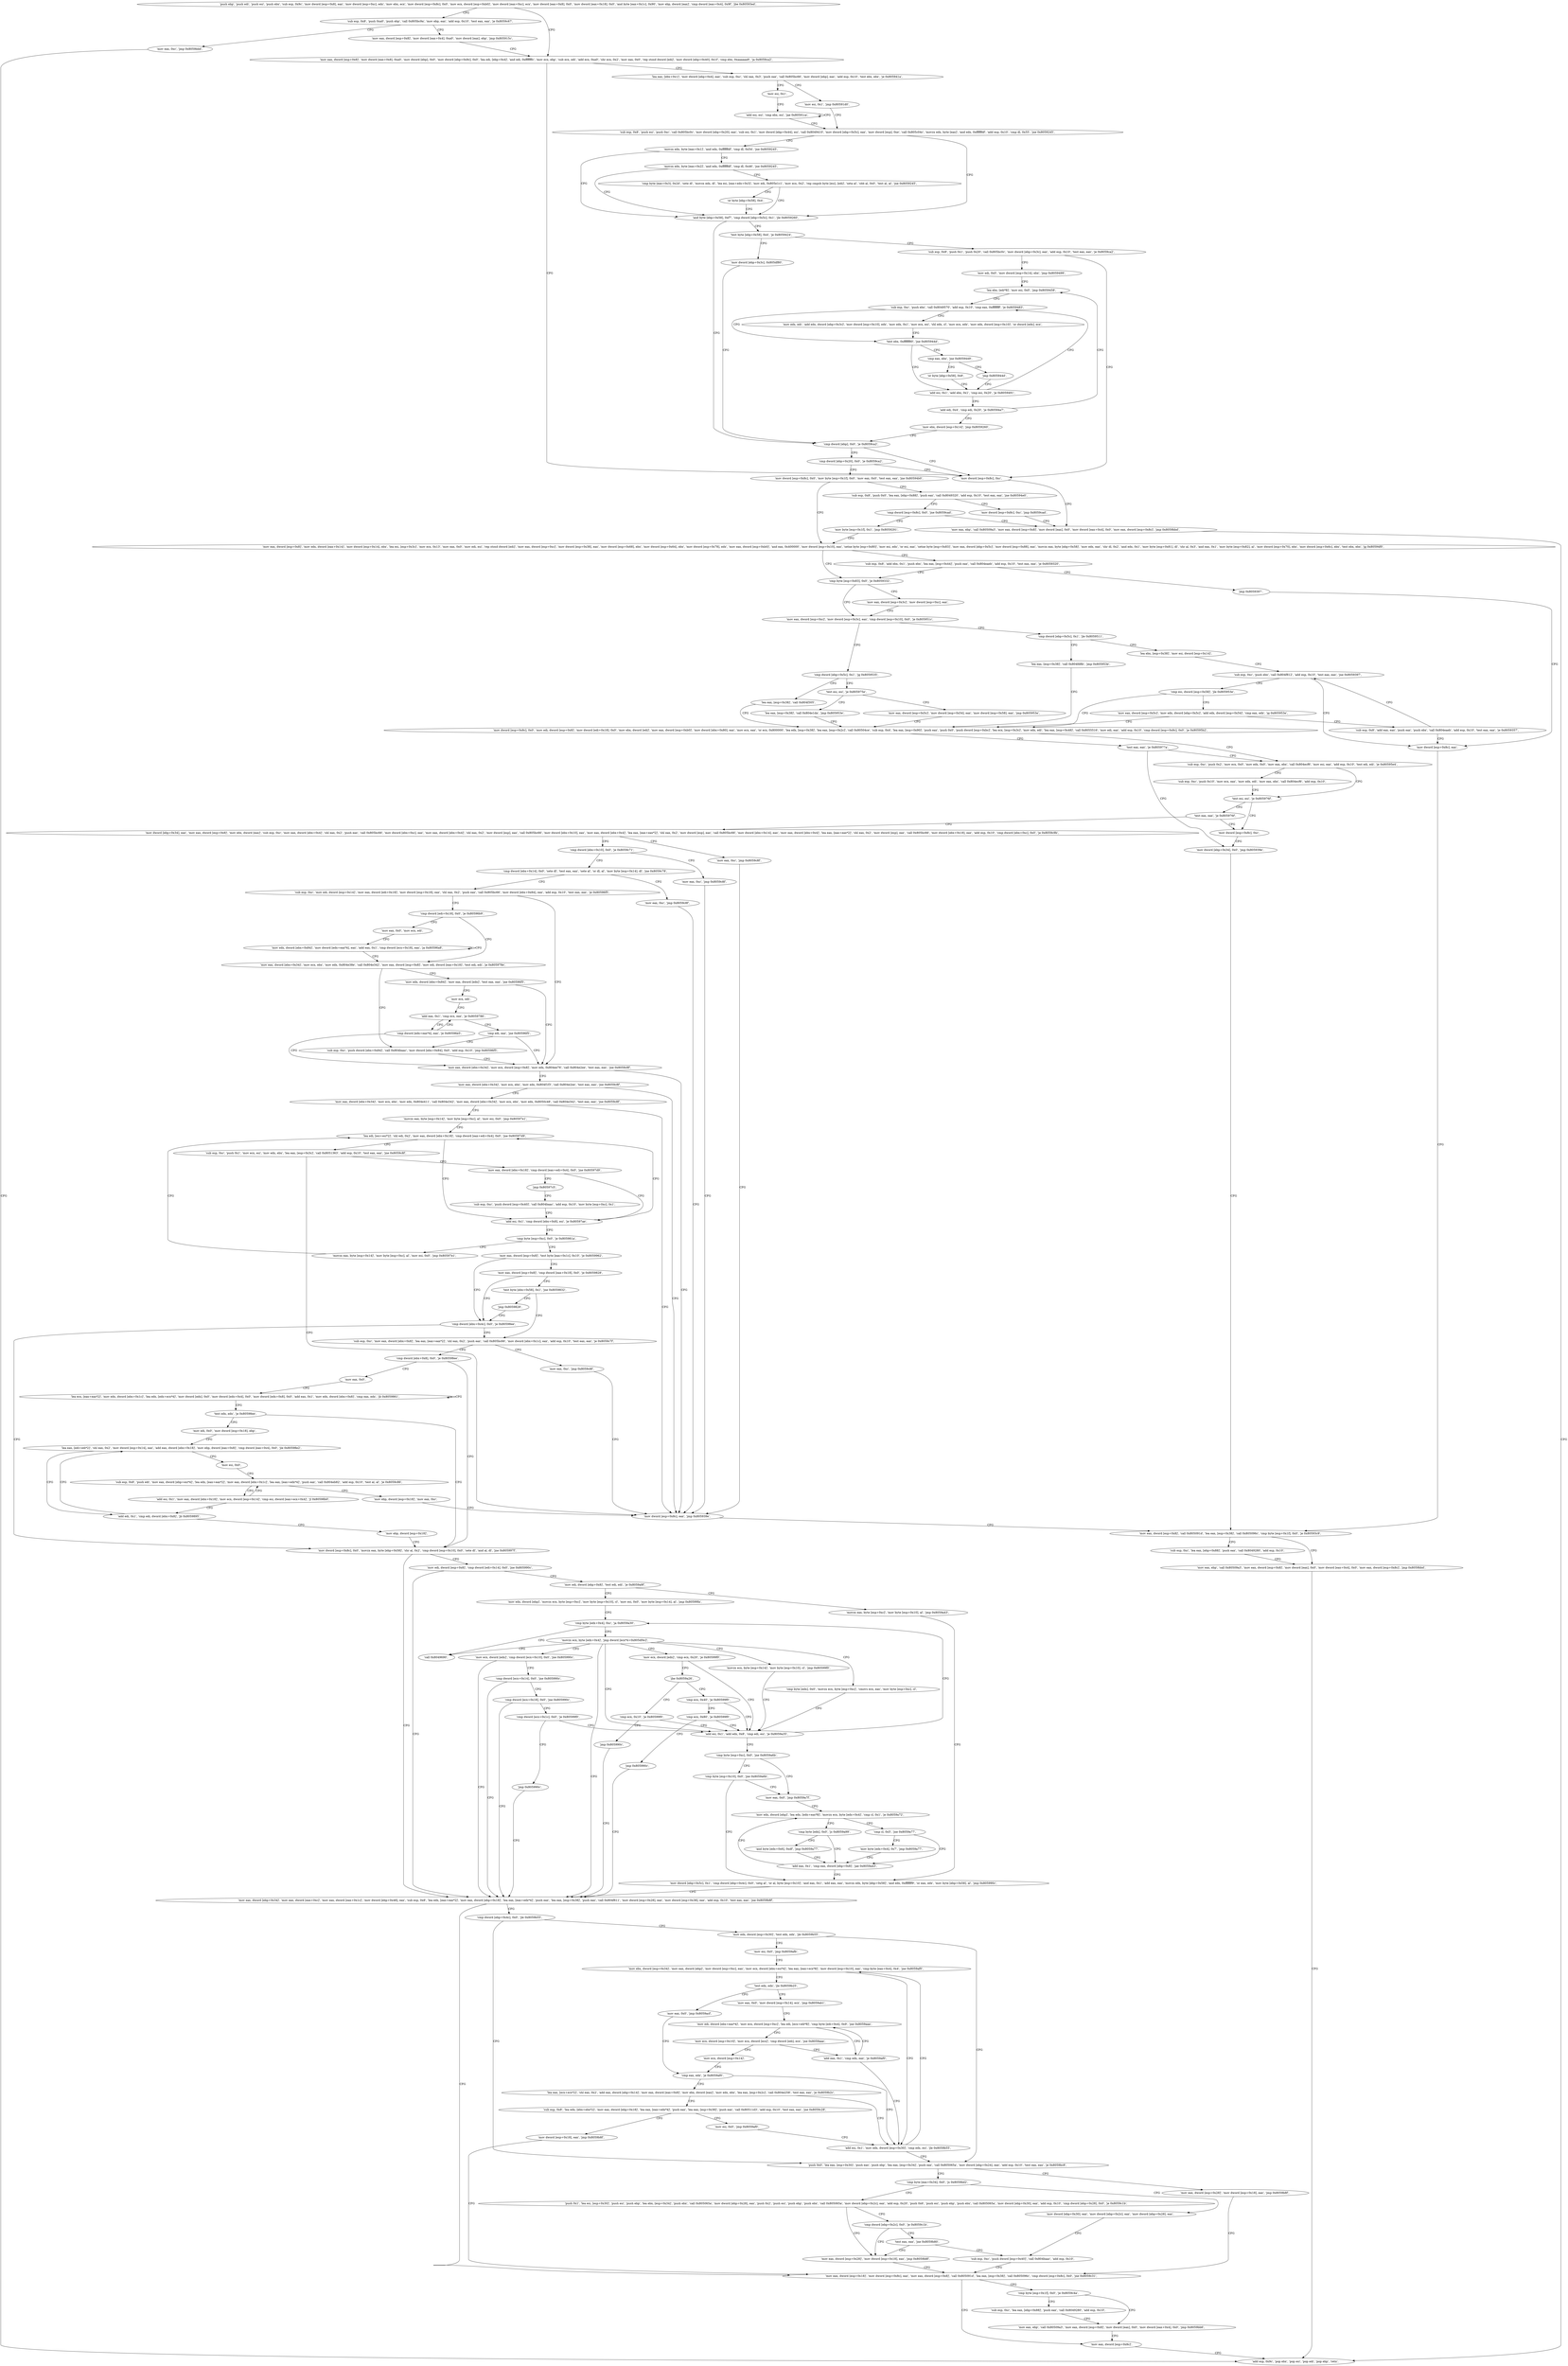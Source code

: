 digraph "func" {
"134582546" [label = "'push ebp', 'push edi', 'push esi', 'push ebx', 'sub esp, 0x9c', 'mov dword [esp+0x8], eax', 'mov dword [esp+0xc], edx', 'mov ebx, ecx', 'mov dword [esp+0x8c], 0x0', 'mov ecx, dword [esp+0xb0]', 'mov dword [eax+0xc], ecx', 'mov dword [eax+0x8], 0x0', 'mov dword [eax+0x18], 0x0', 'and byte [eax+0x1c], 0x90', 'mov ebp, dword [eax]', 'cmp dword [eax+0x4], 0x9f', 'jbe 0x80593ed', " ]
"134583277" [label = "'sub esp, 0x8', 'push 0xa0', 'push ebp', 'call 0x805bc9a', 'mov ebp, eax', 'add esp, 0x10', 'test eax, eax', 'je 0x8059c67', " ]
"134582620" [label = "'mov eax, dword [esp+0x8]', 'mov dword [eax+0x8], 0xa0', 'mov dword [ebp], 0x0', 'mov dword [ebp+0x9c], 0x0', 'lea edi, [ebp+0x4]', 'and edi, 0xfffffffc', 'mov ecx, ebp', 'sub ecx, edi', 'add ecx, 0xa0', 'shr ecx, 0x2', 'mov eax, 0x0', 'rep stosd dword [edi]', 'mov dword [ebp+0x40], 0x1f', 'cmp ebx, 0xaaaaaa9', 'ja 0x8059ca2', " ]
"134585447" [label = "'mov eax, 0xc', 'jmp 0x8059bbd', " ]
"134583304" [label = "'mov eax, dword [esp+0x8]', 'mov dword [eax+0x4], 0xa0', 'mov dword [eax], ebp', 'jmp 0x805915c', " ]
"134585506" [label = "'mov dword [esp+0x8c], 0xc', " ]
"134582693" [label = "'lea eax, [ebx+0x1]', 'mov dword [ebp+0x4], eax', 'sub esp, 0xc', 'shl eax, 0x3', 'push eax', 'call 0x805bc66', 'mov dword [ebp], eax', 'add esp, 0x10', 'test ebx, ebx', 'je 0x805941a', " ]
"134585277" [label = "'add esp, 0x9c', 'pop ebx', 'pop esi', 'pop edi', 'pop ebp', 'retn', " ]
"134585517" [label = "'mov eax, ebp', 'call 0x80509a3', 'mov eax, dword [esp+0x8]', 'mov dword [eax], 0x0', 'mov dword [eax+0x4], 0x0', 'mov eax, dword [esp+0x8c]', 'jmp 0x8059bbd', " ]
"134583322" [label = "'mov esi, 0x1', 'jmp 0x80591d0', " ]
"134582725" [label = "'mov esi, 0x1', " ]
"134582736" [label = "'sub esp, 0x8', 'push esi', 'push 0xc', 'call 0x805bc0c', 'mov dword [ebp+0x20], eax', 'sub esi, 0x1', 'mov dword [ebp+0x44], esi', 'call 0x8049410', 'mov dword [ebp+0x5c], eax', 'mov dword [esp], 0xe', 'call 0x805c04c', 'movzx edx, byte [eax]', 'and edx, 0xffffffdf', 'add esp, 0x10', 'cmp dl, 0x55', 'jne 0x8059245', " ]
"134582730" [label = "'add esi, esi', 'cmp ebx, esi', 'jae 0x80591ca', " ]
"134582853" [label = "'and byte [ebp+0x58], 0xf7', 'cmp dword [ebp+0x5c], 0x1', 'jle 0x8059260', " ]
"134582790" [label = "'movzx edx, byte [eax+0x1]', 'and edx, 0xffffffdf', 'cmp dl, 0x54', 'jne 0x8059245', " ]
"134582880" [label = "'cmp dword [ebp], 0x0', 'je 0x8059ca2', " ]
"134582863" [label = "'test byte [ebp+0x58], 0x4', 'je 0x8059424', " ]
"134582802" [label = "'movzx edx, byte [eax+0x2]', 'and edx, 0xffffffdf', 'cmp dl, 0x46', 'jne 0x8059245', " ]
"134582890" [label = "'cmp dword [ebp+0x20], 0x0', 'je 0x8059ca2', " ]
"134583332" [label = "'sub esp, 0x8', 'push 0x1', 'push 0x20', 'call 0x805bc0c', 'mov dword [ebp+0x3c], eax', 'add esp, 0x10', 'test eax, eax', 'je 0x8059ca2', " ]
"134582873" [label = "'mov dword [ebp+0x3c], 0x805df80', " ]
"134582814" [label = "'cmp byte [eax+0x3], 0x2d', 'sete dl', 'movzx edx, dl', 'lea esi, [eax+edx+0x3]', 'mov edi, 0x805e1c1', 'mov ecx, 0x2', 'rep cmpsb byte [esi], [edi]', 'seta al', 'sbb al, 0x0', 'test al, al', 'jne 0x8059245', " ]
"134582900" [label = "'mov dword [esp+0x8c], 0x0', 'mov byte [esp+0x1f], 0x0', 'mov eax, 0x0', 'test eax, eax', 'jne 0x80594b0', " ]
"134583358" [label = "'mov edi, 0x0', 'mov dword [esp+0x14], ebx', 'jmp 0x8059499', " ]
"134582849" [label = "'or byte [ebp+0x58], 0x4', " ]
"134583472" [label = "'sub esp, 0x8', 'push 0x0', 'lea eax, [ebp+0x88]', 'push eax', 'call 0x8049320', 'add esp, 0x10', 'test eax, eax', 'jne 0x80594e0', " ]
"134582929" [label = "'mov eax, dword [esp+0x8]', 'mov edx, dword [eax+0x14]', 'mov dword [esp+0x14], ebx', 'lea esi, [esp+0x3c]', 'mov ecx, 0x13', 'mov eax, 0x0', 'mov edi, esi', 'rep stosd dword [edi]', 'mov eax, dword [esp+0xc]', 'mov dword [esp+0x38], eax', 'mov dword [esp+0x68], ebx', 'mov dword [esp+0x64], ebx', 'mov dword [esp+0x78], edx', 'mov eax, dword [esp+0xb0]', 'and eax, 0x400000', 'mov dword [esp+0x10], eax', 'setne byte [esp+0x80]', 'mov esi, edx', 'or esi, eax', 'setne byte [esp+0x83]', 'mov eax, dword [ebp+0x5c]', 'mov dword [esp+0x88], eax', 'movzx eax, byte [ebp+0x58]', 'mov edx, eax', 'shr dl, 0x2', 'and edx, 0x1', 'mov byte [esp+0x81], dl', 'shr al, 0x3', 'and eax, 0x1', 'mov byte [esp+0x82], al', 'mov dword [esp+0x70], ebx', 'mov dword [esp+0x6c], ebx', 'test ebx, ebx', 'jg 0x80594f0', " ]
"134583449" [label = "'lea ebx, [edi*8]', 'mov esi, 0x0', 'jmp 0x8059458', " ]
"134583520" [label = "'mov dword [esp+0x8c], 0xc', 'jmp 0x8059cad', " ]
"134583496" [label = "'cmp dword [esp+0x8c], 0x0', 'jne 0x8059cad', " ]
"134583536" [label = "'sub esp, 0x8', 'add ebx, 0x1', 'push ebx', 'lea eax, [esp+0x44]', 'push eax', 'call 0x804eaeb', 'add esp, 0x10', 'test eax, eax', 'je 0x8059320', " ]
"134583072" [label = "'cmp byte [esp+0x83], 0x0', 'je 0x8059332', " ]
"134583384" [label = "'sub esp, 0xc', 'push ebx', 'call 0x8049570', 'add esp, 0x10', 'cmp eax, 0xffffffff', 'je 0x8059483', " ]
"134583510" [label = "'mov byte [esp+0x1f], 0x1', 'jmp 0x8059291', " ]
"134583564" [label = "'jmp 0x8059397', " ]
"134583090" [label = "'mov eax, dword [esp+0xc]', 'mov dword [esp+0x3c], eax', 'cmp dword [esp+0x10], 0x0', 'je 0x805951c', " ]
"134583082" [label = "'mov eax, dword [esp+0x3c]', 'mov dword [esp+0xc], eax', " ]
"134583427" [label = "'test ebx, 0xffffff80', 'jne 0x805944d', " ]
"134583401" [label = "'mov edx, edi', 'add edx, dword [ebp+0x3c]', 'mov dword [esp+0x10], edx', 'mov edx, 0x1', 'mov ecx, esi', 'shl edx, cl', 'mov ecx, edx', 'mov edx, dword [esp+0x10]', 'or dword [edx], ecx', " ]
"134583191" [label = "'mov dword [esp+0x8c], eax', " ]
"134583580" [label = "'cmp dword [ebp+0x5c], 0x1', 'jg 0x8059535', " ]
"134583109" [label = "'cmp dword [ebp+0x5c], 0x1', 'jle 0x8059511', " ]
"134583373" [label = "'add esi, 0x1', 'add ebx, 0x1', 'cmp esi, 0x20', 'je 0x8059491', " ]
"134583435" [label = "'cmp eax, ebx', 'jne 0x8059449', " ]
"134583198" [label = "'mov eax, dword [esp+0x8]', 'call 0x805091d', 'lea eax, [esp+0x38]', 'call 0x805096c', 'cmp byte [esp+0x1f], 0x0', 'je 0x80593c9', " ]
"134583605" [label = "'lea eax, [esp+0x38]', 'call 0x804f305', " ]
"134583586" [label = "'test esi, esi', 'je 0x805975e', " ]
"134583569" [label = "'lea eax, [esp+0x38]', 'call 0x804fd8b', 'jmp 0x805953e', " ]
"134583119" [label = "'lea ebx, [esp+0x38]', 'mov esi, dword [esp+0x14]', " ]
"134583441" [label = "'add edi, 0x4', 'cmp edi, 0x20', 'je 0x80594a7', " ]
"134583369" [label = "'or byte [ebp+0x58], 0x8', " ]
"134583439" [label = "'jmp 0x805944d', " ]
"134583241" [label = "'mov eax, ebp', 'call 0x80509a3', 'mov eax, dword [esp+0x8]', 'mov dword [eax], 0x0', 'mov dword [eax+0x4], 0x0', 'mov eax, dword [esp+0x8c]', 'jmp 0x8059bbd', " ]
"134583223" [label = "'sub esp, 0xc', 'lea eax, [ebp+0x88]', 'push eax', 'call 0x8049280', 'add esp, 0x10', " ]
"134583614" [label = "'mov dword [esp+0x8c], 0x0', 'mov edi, dword [esp+0x8]', 'mov dword [edi+0x18], 0x0', 'mov ebx, dword [edi]', 'mov eax, dword [esp+0xb0]', 'mov dword [ebx+0x80], eax', 'mov ecx, eax', 'or ecx, 0x800000', 'lea edx, [esp+0x38]', 'lea eax, [esp+0x2c]', 'call 0x80504ce', 'sub esp, 0x4', 'lea eax, [esp+0x90]', 'push eax', 'push 0x0', 'push dword [esp+0xbc]', 'lea ecx, [esp+0x3c]', 'mov edx, edi', 'lea eax, [esp+0x48]', 'call 0x8055516', 'mov edi, eax', 'add esp, 0x10', 'cmp dword [esp+0x8c], 0x0', 'je 0x80595b2', " ]
"134584158" [label = "'mov eax, dword [esp+0x5c]', 'mov dword [esp+0x54], eax', 'mov dword [esp+0x58], eax', 'jmp 0x805953e', " ]
"134583594" [label = "'lea eax, [esp+0x38]', 'call 0x804e1da', 'jmp 0x805953e', " ]
"134583127" [label = "'sub esp, 0xc', 'push ebx', 'call 0x804f812', 'add esp, 0x10', 'test eax, eax', 'jne 0x8059397', " ]
"134583463" [label = "'mov ebx, dword [esp+0x14]', 'jmp 0x8059260', " ]
"134583730" [label = "'sub esp, 0xc', 'push 0x2', 'mov ecx, 0x0', 'mov edx, 0x0', 'mov eax, ebx', 'call 0x804ecf6', 'mov esi, eax', 'add esp, 0x10', 'test edi, edi', 'je 0x80595e4', " ]
"134583780" [label = "'test esi, esi', 'je 0x805976f', " ]
"134583761" [label = "'sub esp, 0xc', 'push 0x10', 'mov ecx, eax', 'mov edx, edi', 'mov eax, ebx', 'call 0x804ecf6', 'add esp, 0x10', " ]
"134583722" [label = "'test eax, eax', 'je 0x805977a', " ]
"134584186" [label = "'mov dword [ebp+0x34], 0x0', 'jmp 0x805939e', " ]
"134583143" [label = "'cmp esi, dword [esp+0x58]', 'jle 0x805953e', " ]
"134583153" [label = "'mov eax, dword [esp+0x5c]', 'mov edx, dword [ebp+0x5c]', 'add edx, dword [esp+0x54]', 'cmp eax, edx', 'jg 0x805953e', " ]
"134584175" [label = "'mov dword [esp+0x8c], 0xc', " ]
"134583788" [label = "'test eax, eax', 'je 0x805976f', " ]
"134583172" [label = "'sub esp, 0x8', 'add eax, eax', 'push eax', 'push ebx', 'call 0x804eaeb', 'add esp, 0x10', 'test eax, eax', 'je 0x8059357', " ]
"134583796" [label = "'mov dword [ebp+0x34], eax', 'mov eax, dword [esp+0x8]', 'mov ebx, dword [eax]', 'sub esp, 0xc', 'mov eax, dword [ebx+0x4]', 'shl eax, 0x2', 'push eax', 'call 0x805bc66', 'mov dword [ebx+0xc], eax', 'mov eax, dword [ebx+0x4]', 'shl eax, 0x2', 'mov dword [esp], eax', 'call 0x805bc66', 'mov dword [ebx+0x10], eax', 'mov eax, dword [ebx+0x4]', 'lea eax, [eax+eax*2]', 'shl eax, 0x2', 'mov dword [esp], eax', 'call 0x805bc66', 'mov dword [ebx+0x14], eax', 'mov eax, dword [ebx+0x4]', 'lea eax, [eax+eax*2]', 'shl eax, 0x2', 'mov dword [esp], eax', 'call 0x805bc66', 'mov dword [ebx+0x18], eax', 'add esp, 0x10', 'cmp dword [ebx+0xc], 0x0', 'je 0x8059c9b', " ]
"134585499" [label = "'mov eax, 0xc', 'jmp 0x8059c8f', " ]
"134583893" [label = "'cmp dword [ebx+0x10], 0x0', 'je 0x8059c71', " ]
"134585487" [label = "'mov dword [esp+0x8c], eax', 'jmp 0x805939e', " ]
"134585457" [label = "'mov eax, 0xc', 'jmp 0x8059c8f', " ]
"134583903" [label = "'cmp dword [ebx+0x14], 0x0', 'sete dl', 'test eax, eax', 'sete al', 'or dl, al', 'mov byte [esp+0x14], dl', 'jne 0x8059c78', " ]
"134585464" [label = "'mov eax, 0xc', 'jmp 0x8059c8f', " ]
"134583927" [label = "'sub esp, 0xc', 'mov edi, dword [esp+0x14]', 'mov eax, dword [edi+0x18]', 'mov dword [esp+0x18], eax', 'shl eax, 0x2', 'push eax', 'call 0x805bc66', 'mov dword [ebx+0x84], eax', 'add esp, 0x10', 'test eax, eax', 'je 0x80596f5', " ]
"134584053" [label = "'mov eax, dword [ebx+0x34]', 'mov ecx, dword [esp+0x8]', 'mov edx, 0x804ee76', 'call 0x804e2ee', 'test eax, eax', 'jne 0x8059c8f', " ]
"134583963" [label = "'cmp dword [edi+0x18], 0x0', 'je 0x80596b9', " ]
"134584078" [label = "'mov eax, dword [ebx+0x34]', 'mov ecx, ebx', 'mov edx, 0x804f1f3', 'call 0x804e2ee', 'test eax, eax', 'jne 0x8059c8f', " ]
"134583993" [label = "'mov eax, dword [ebx+0x34]', 'mov ecx, ebx', 'mov edx, 0x804e38e', 'call 0x804e342', 'mov eax, dword [esp+0x8]', 'mov edi, dword [eax+0x18]', 'test edi, edi', 'je 0x805978e', " ]
"134583969" [label = "'mov eax, 0x0', 'mov ecx, edi', " ]
"134584101" [label = "'mov eax, dword [ebx+0x34]', 'mov ecx, ebx', 'mov edx, 0x804e411', 'call 0x804e342', 'mov eax, dword [ebx+0x34]', 'mov ecx, ebx', 'mov edx, 0x8050c48', 'call 0x804e342', 'test eax, eax', 'jne 0x8059c8f', " ]
"134584206" [label = "'sub esp, 0xc', 'push dword [ebx+0x84]', 'call 0x804baac', 'mov dword [ebx+0x84], 0x0', 'add esp, 0x10', 'jmp 0x80596f5', " ]
"134584023" [label = "'mov edx, dword [ebx+0x84]', 'mov eax, dword [edx]', 'test eax, eax', 'jne 0x80596f5', " ]
"134583976" [label = "'mov edx, dword [ebx+0x84]', 'mov dword [edx+eax*4], eax', 'add eax, 0x1', 'cmp dword [ecx+0x18], eax', 'ja 0x80596a8', " ]
"134584139" [label = "'movzx eax, byte [esp+0x14]', 'mov byte [esp+0xc], al', 'mov esi, 0x0', 'jmp 0x80597e1', " ]
"134584035" [label = "'mov ecx, edi', " ]
"134584289" [label = "'lea edi, [esi+esi*2]', 'shl edi, 0x2', 'mov eax, dword [ebx+0x18]', 'cmp dword [eax+edi+0x4], 0x0', 'jne 0x80597d9', " ]
"134584037" [label = "'add eax, 0x1', 'cmp ecx, eax', 'je 0x8059786', " ]
"134584281" [label = "'add esi, 0x1', 'cmp dword [ebx+0x8], esi', 'je 0x80597ae', " ]
"134584305" [label = "'sub esp, 0xc', 'push 0x1', 'mov ecx, esi', 'mov edx, ebx', 'lea eax, [esp+0x3c]', 'call 0x8051363', 'add esp, 0x10', 'test eax, eax', 'jne 0x8059c8f', " ]
"134584198" [label = "'cmp edi, eax', 'jne 0x80596f5', " ]
"134584048" [label = "'cmp dword [edx+eax*4], eax', 'je 0x80596e5', " ]
"134584238" [label = "'cmp byte [esp+0xc], 0x0', 'je 0x805981a', " ]
"134584334" [label = "'mov eax, dword [ebx+0x18]', 'cmp dword [eax+edi+0x4], 0x0', 'jne 0x80597d9', " ]
"134584346" [label = "'mov eax, dword [esp+0x8]', 'test byte [eax+0x1c], 0x10', 'je 0x8059962', " ]
"134584245" [label = "'movzx eax, byte [esp+0x14]', 'mov byte [esp+0xc], al', 'mov esi, 0x0', 'jmp 0x80597e1', " ]
"134584344" [label = "'jmp 0x80597c5', " ]
"134584674" [label = "'mov eax, dword [esp+0x8]', 'cmp dword [eax+0x18], 0x0', 'je 0x8059828', " ]
"134584360" [label = "'cmp dword [ebx+0x4c], 0x0', 'je 0x80598ee', " ]
"134584261" [label = "'sub esp, 0xc', 'push dword [esp+0x40]', 'call 0x804baac', 'add esp, 0x10', 'mov byte [esp+0xc], 0x1', " ]
"134584688" [label = "'test byte [ebx+0x58], 0x1', 'jne 0x8059832', " ]
"134584558" [label = "'mov dword [esp+0x8c], 0x0', 'movzx eax, byte [ebp+0x58]', 'shr al, 0x2', 'cmp dword [esp+0x10], 0x0', 'sete dl', 'and al, dl', 'jne 0x805997f', " ]
"134584370" [label = "'sub esp, 0xc', 'mov eax, dword [ebx+0x8]', 'lea eax, [eax+eax*2]', 'shl eax, 0x2', 'push eax', 'call 0x805bc66', 'mov dword [ebx+0x1c], eax', 'add esp, 0x10', 'test eax, eax', 'je 0x8059c7f', " ]
"134584698" [label = "'jmp 0x8059828', " ]
"134584703" [label = "'mov edi, dword [esp+0x8]', 'cmp dword [edi+0x14], 0x0', 'jne 0x805990c', " ]
"134584588" [label = "'mov eax, dword [ebp+0x34]', 'mov eax, dword [eax+0xc]', 'mov eax, dword [eax+0x1c]', 'mov dword [ebp+0x48], eax', 'sub esp, 0x8', 'lea edx, [eax+eax*2]', 'mov eax, dword [ebp+0x18]', 'lea eax, [eax+edx*4]', 'push eax', 'lea eax, [esp+0x38]', 'push eax', 'call 0x804f611', 'mov dword [esp+0x28], eax', 'mov dword [esp+0x38], eax', 'add esp, 0x10', 'test eax, eax', 'jne 0x8059b8f', " ]
"134585471" [label = "'mov eax, 0xc', 'jmp 0x8059c8f', " ]
"134584402" [label = "'cmp dword [ebx+0x8], 0x0', 'je 0x80598ee', " ]
"134584713" [label = "'mov edi, dword [ebp+0x8]', 'test edi, edi', 'je 0x8059a9f', " ]
"134585231" [label = "'mov eax, dword [esp+0x18]', 'mov dword [esp+0x8c], eax', 'mov eax, dword [esp+0x8]', 'call 0x805091d', 'lea eax, [esp+0x38]', 'call 0x805096c', 'cmp dword [esp+0x8c], 0x0', 'jne 0x8059c31', " ]
"134584642" [label = "'cmp dword [ebp+0x4c], 0x0', 'jle 0x8059b55', " ]
"134584412" [label = "'mov eax, 0x0', " ]
"134584991" [label = "'movzx eax, byte [esp+0xc]', 'mov byte [esp+0x10], al', 'jmp 0x8059a43', " ]
"134584724" [label = "'mov edx, dword [ebp]', 'movzx ecx, byte [esp+0xc]', 'mov byte [esp+0x10], cl', 'mov esi, 0x0', 'mov byte [esp+0x14], al', 'jmp 0x80599fa', " ]
"134585393" [label = "'cmp byte [esp+0x1f], 0x0', 'je 0x8059c4a', " ]
"134585270" [label = "'mov eax, dword [esp+0x8c]', " ]
"134585173" [label = "'push 0x0', 'lea eax, [esp+0x30]', 'push eax', 'push ebp', 'lea eax, [esp+0x34]', 'push eax', 'call 0x805065a', 'mov dword [ebp+0x24], eax', 'add esp, 0x10', 'test eax, eax', 'je 0x8059bc8', " ]
"134584652" [label = "'mov edx, dword [esp+0x30]', 'test edx, edx', 'jle 0x8059b55', " ]
"134584417" [label = "'lea ecx, [eax+eax*2]', 'mov edx, dword [ebx+0x1c]', 'lea edx, [edx+ecx*4]', 'mov dword [edx], 0x0', 'mov dword [edx+0x4], 0x0', 'mov dword [edx+0x8], 0x0', 'add eax, 0x1', 'mov edx, dword [ebx+0x8]', 'cmp eax, edx', 'jb 0x8059861', " ]
"134584899" [label = "'mov dword [ebp+0x5c], 0x1', 'cmp dword [ebp+0x4c], 0x0', 'setg al', 'or al, byte [esp+0x10]', 'and eax, 0x1', 'add eax, eax', 'movzx edx, byte [ebp+0x58]', 'and edx, 0xfffffff9', 'or eax, edx', 'mov byte [ebp+0x58], al', 'jmp 0x805990c', " ]
"134584826" [label = "'cmp byte [edx+0x4], 0xc', 'ja 0x8059a30', " ]
"134585418" [label = "'mov eax, ebp', 'call 0x80509a3', 'mov eax, dword [esp+0x8]', 'mov dword [eax], 0x0', 'mov dword [eax+0x4], 0x0', 'jmp 0x8059bb6', " ]
"134585400" [label = "'sub esp, 0xc', 'lea eax, [ebp+0x88]', 'push eax', 'call 0x8049280', 'add esp, 0x10', " ]
"134585288" [label = "'mov eax, dword [esp+0x28]', 'mov dword [esp+0x18], eax', 'jmp 0x8059b8f', " ]
"134585201" [label = "'cmp byte [eax+0x34], 0x0', 'js 0x8059bd2', " ]
"134584664" [label = "'mov esi, 0x0', 'jmp 0x8059afb', " ]
"134584456" [label = "'test edx, edx', 'je 0x80598ee', " ]
"134584460" [label = "'mov edi, 0x0', 'mov dword [esp+0x18], ebp', " ]
"134584880" [label = "'call 0x8049690', " ]
"134584832" [label = "'movzx ecx, byte [edx+0x4]', 'jmp dword [ecx*4+0x805df4c]', " ]
"134585298" [label = "'push 0x1', 'lea esi, [esp+0x30]', 'push esi', 'push ebp', 'lea ebx, [esp+0x34]', 'push ebx', 'call 0x805065a', 'mov dword [ebp+0x28], eax', 'push 0x2', 'push esi', 'push ebp', 'push ebx', 'call 0x805065a', 'mov dword [ebp+0x2c], eax', 'add esp, 0x20', 'push 0x6', 'push esi', 'push ebp', 'push ebx', 'call 0x805065a', 'mov dword [ebp+0x30], eax', 'add esp, 0x10', 'cmp dword [ebp+0x28], 0x0', 'je 0x8059c1b', " ]
"134585207" [label = "'mov dword [ebp+0x30], eax', 'mov dword [ebp+0x2c], eax', 'mov dword [ebp+0x28], eax', " ]
"134585083" [label = "'mov ebx, dword [esp+0x34]', 'mov eax, dword [ebp]', 'mov dword [esp+0xc], eax', 'mov ecx, dword [ebx+esi*4]', 'lea eax, [eax+ecx*8]', 'mov dword [esp+0x10], eax', 'cmp byte [eax+0x4], 0x4', 'jne 0x8059af0', " ]
"134584469" [label = "'lea eax, [edi+edi*2]', 'shl eax, 0x2', 'mov dword [esp+0x14], eax', 'add eax, dword [ebx+0x18]', 'mov ebp, dword [eax+0x8]', 'cmp dword [eax+0x4], 0x0', 'jle 0x80598e2', " ]
"134584747" [label = "'movzx ecx, byte [esp+0x14]', 'mov byte [esp+0x10], cl', 'jmp 0x80599f0', " ]
"134584758" [label = "'mov ecx, dword [edx]', 'cmp dword [ecx+0x10], 0x0', 'jne 0x805990c', " ]
"134584801" [label = "'cmp byte [edx], 0x0', 'movzx ecx, byte [esp+0xc]', 'cmovs ecx, eax', 'mov byte [esp+0xc], cl', " ]
"134584816" [label = "'add esi, 0x1', 'add edx, 0x8', 'cmp edi, esi', 'je 0x8059a35', " ]
"134584843" [label = "'mov ecx, dword [edx]', 'cmp ecx, 0x20', 'je 0x80599f0', " ]
"134585371" [label = "'mov eax, dword [esp+0x28]', 'mov dword [esp+0x18], eax', 'jmp 0x8059b8f', " ]
"134585357" [label = "'cmp dword [ebp+0x2c], 0x0', 'je 0x8059c1b', " ]
"134585216" [label = "'sub esp, 0xc', 'push dword [esp+0x40]', 'call 0x804baac', 'add esp, 0x10', " ]
"134585072" [label = "'add esi, 0x1', 'mov edx, dword [esp+0x30]', 'cmp edx, esi', 'jle 0x8059b55', " ]
"134585110" [label = "'test edx, edx', 'jle 0x8059b25', " ]
"134584546" [label = "'add edi, 0x1', 'cmp edi, dword [ebx+0x8]', 'jb 0x8059895', " ]
"134584554" [label = "'mov ebp, dword [esp+0x18]', " ]
"134584491" [label = "'mov esi, 0x0', " ]
"134584496" [label = "'sub esp, 0x8', 'push edi', 'mov eax, dword [ebp+esi*4]', 'lea edx, [eax+eax*2]', 'mov eax, dword [ebx+0x1c]', 'lea eax, [eax+edx*4]', 'push eax', 'call 0x804eb82', 'add esp, 0x10', 'test al, al', 'je 0x8059c86', " ]
"134584770" [label = "'cmp dword [ecx+0x14], 0x0', 'jne 0x805990c', " ]
"134584885" [label = "'cmp byte [esp+0xc], 0x0', 'jne 0x8059a6b', " ]
"134584850" [label = "'jbe 0x8059a26', " ]
"134585363" [label = "'test eax, eax', 'jne 0x8059b80', " ]
"134585125" [label = "'mov eax, 0x0', 'jmp 0x8059acf', " ]
"134585114" [label = "'mov eax, 0x0', 'mov dword [esp+0x14], ecx', 'jmp 0x8059ab1', " ]
"134585478" [label = "'mov ebp, dword [esp+0x18]', 'mov eax, 0xc', " ]
"134584530" [label = "'add esi, 0x1', 'mov eax, dword [ebx+0x18]', 'mov ecx, dword [esp+0x14]', 'cmp esi, dword [eax+ecx+0x4]', 'jl 0x80598b0', " ]
"134584780" [label = "'cmp dword [ecx+0x18], 0x0', 'jne 0x805990c', " ]
"134584939" [label = "'mov eax, 0x0', 'jmp 0x8059a7f', " ]
"134584892" [label = "'cmp byte [esp+0x10], 0x0', 'jne 0x8059a6b', " ]
"134584870" [label = "'cmp ecx, 0x10', 'je 0x80599f0', " ]
"134584852" [label = "'cmp ecx, 0x40', 'je 0x80599f0', " ]
"134585039" [label = "'cmp eax, edx', 'je 0x8059af0', " ]
"134585009" [label = "'mov edi, dword [ebx+eax*4]', 'mov ecx, dword [esp+0xc]', 'lea edi, [ecx+edi*8]', 'cmp byte [edi+0x4], 0x9', 'jne 0x8059aaa', " ]
"134584790" [label = "'cmp dword [ecx+0x1c], 0x0', 'je 0x80599f0', " ]
"134584959" [label = "'mov edx, dword [ebp]', 'lea edx, [edx+eax*8]', 'movzx ecx, byte [edx+0x4]', 'cmp cl, 0x1', 'je 0x8059a72', " ]
"134584875" [label = "'jmp 0x805990c', " ]
"134584857" [label = "'cmp ecx, 0x80', 'je 0x80599f0', " ]
"134585043" [label = "'lea eax, [ecx+ecx*2]', 'shl eax, 0x2', 'add eax, dword [ebp+0x14]', 'mov eax, dword [eax+0x8]', 'mov ebx, dword [eax]', 'mov edx, ebx', 'lea eax, [esp+0x2c]', 'call 0x804e258', 'test eax, eax', 'je 0x8059b2c', " ]
"134585002" [label = "'add eax, 0x1', 'cmp edx, eax', 'je 0x8059af0', " ]
"134585025" [label = "'mov ecx, dword [esp+0x10]', 'mov ecx, dword [ecx]', 'cmp dword [edi], ecx', 'jne 0x8059aaa', " ]
"134584796" [label = "'jmp 0x805990c', " ]
"134584946" [label = "'cmp byte [edx], 0x0', 'js 0x8059a99', " ]
"134584974" [label = "'cmp cl, 0x5', 'jne 0x8059a77', " ]
"134584865" [label = "'jmp 0x805990c', " ]
"134585132" [label = "'sub esp, 0x8', 'lea edx, [ebx+ebx*2]', 'mov eax, dword [ebp+0x18]', 'lea eax, [eax+edx*4]', 'push eax', 'lea eax, [esp+0x38]', 'push eax', 'call 0x80511d3', 'add esp, 0x10', 'test eax, eax', 'jne 0x8059c28', " ]
"134585035" [label = "'mov ecx, dword [esp+0x14]', " ]
"134584985" [label = "'and byte [edx+0x6], 0xdf', 'jmp 0x8059a77', " ]
"134584951" [label = "'add eax, 0x1', 'cmp eax, dword [ebp+0x8]', 'jae 0x8059a43', " ]
"134584979" [label = "'mov byte [edx+0x4], 0x7', 'jmp 0x8059a77', " ]
"134585384" [label = "'mov dword [esp+0x18], eax', 'jmp 0x8059b8f', " ]
"134585166" [label = "'mov esi, 0x0', 'jmp 0x8059af0', " ]
"134582546" -> "134583277" [ label = "CFG" ]
"134582546" -> "134582620" [ label = "CFG" ]
"134583277" -> "134585447" [ label = "CFG" ]
"134583277" -> "134583304" [ label = "CFG" ]
"134582620" -> "134585506" [ label = "CFG" ]
"134582620" -> "134582693" [ label = "CFG" ]
"134585447" -> "134585277" [ label = "CFG" ]
"134583304" -> "134582620" [ label = "CFG" ]
"134585506" -> "134585517" [ label = "CFG" ]
"134582693" -> "134583322" [ label = "CFG" ]
"134582693" -> "134582725" [ label = "CFG" ]
"134585517" -> "134585277" [ label = "CFG" ]
"134583322" -> "134582736" [ label = "CFG" ]
"134582725" -> "134582730" [ label = "CFG" ]
"134582736" -> "134582853" [ label = "CFG" ]
"134582736" -> "134582790" [ label = "CFG" ]
"134582730" -> "134582730" [ label = "CFG" ]
"134582730" -> "134582736" [ label = "CFG" ]
"134582853" -> "134582880" [ label = "CFG" ]
"134582853" -> "134582863" [ label = "CFG" ]
"134582790" -> "134582853" [ label = "CFG" ]
"134582790" -> "134582802" [ label = "CFG" ]
"134582880" -> "134585506" [ label = "CFG" ]
"134582880" -> "134582890" [ label = "CFG" ]
"134582863" -> "134583332" [ label = "CFG" ]
"134582863" -> "134582873" [ label = "CFG" ]
"134582802" -> "134582853" [ label = "CFG" ]
"134582802" -> "134582814" [ label = "CFG" ]
"134582890" -> "134585506" [ label = "CFG" ]
"134582890" -> "134582900" [ label = "CFG" ]
"134583332" -> "134585506" [ label = "CFG" ]
"134583332" -> "134583358" [ label = "CFG" ]
"134582873" -> "134582880" [ label = "CFG" ]
"134582814" -> "134582853" [ label = "CFG" ]
"134582814" -> "134582849" [ label = "CFG" ]
"134582900" -> "134583472" [ label = "CFG" ]
"134582900" -> "134582929" [ label = "CFG" ]
"134583358" -> "134583449" [ label = "CFG" ]
"134582849" -> "134582853" [ label = "CFG" ]
"134583472" -> "134583520" [ label = "CFG" ]
"134583472" -> "134583496" [ label = "CFG" ]
"134582929" -> "134583536" [ label = "CFG" ]
"134582929" -> "134583072" [ label = "CFG" ]
"134583449" -> "134583384" [ label = "CFG" ]
"134583520" -> "134585517" [ label = "CFG" ]
"134583496" -> "134585517" [ label = "CFG" ]
"134583496" -> "134583510" [ label = "CFG" ]
"134583536" -> "134583072" [ label = "CFG" ]
"134583536" -> "134583564" [ label = "CFG" ]
"134583072" -> "134583090" [ label = "CFG" ]
"134583072" -> "134583082" [ label = "CFG" ]
"134583384" -> "134583427" [ label = "CFG" ]
"134583384" -> "134583401" [ label = "CFG" ]
"134583510" -> "134582929" [ label = "CFG" ]
"134583564" -> "134583191" [ label = "CFG" ]
"134583090" -> "134583580" [ label = "CFG" ]
"134583090" -> "134583109" [ label = "CFG" ]
"134583082" -> "134583090" [ label = "CFG" ]
"134583427" -> "134583373" [ label = "CFG" ]
"134583427" -> "134583435" [ label = "CFG" ]
"134583401" -> "134583427" [ label = "CFG" ]
"134583191" -> "134583198" [ label = "CFG" ]
"134583580" -> "134583605" [ label = "CFG" ]
"134583580" -> "134583586" [ label = "CFG" ]
"134583109" -> "134583569" [ label = "CFG" ]
"134583109" -> "134583119" [ label = "CFG" ]
"134583373" -> "134583441" [ label = "CFG" ]
"134583373" -> "134583384" [ label = "CFG" ]
"134583435" -> "134583369" [ label = "CFG" ]
"134583435" -> "134583439" [ label = "CFG" ]
"134583198" -> "134583241" [ label = "CFG" ]
"134583198" -> "134583223" [ label = "CFG" ]
"134583605" -> "134583614" [ label = "CFG" ]
"134583586" -> "134584158" [ label = "CFG" ]
"134583586" -> "134583594" [ label = "CFG" ]
"134583569" -> "134583614" [ label = "CFG" ]
"134583119" -> "134583127" [ label = "CFG" ]
"134583441" -> "134583463" [ label = "CFG" ]
"134583441" -> "134583449" [ label = "CFG" ]
"134583369" -> "134583373" [ label = "CFG" ]
"134583439" -> "134583373" [ label = "CFG" ]
"134583241" -> "134585277" [ label = "CFG" ]
"134583223" -> "134583241" [ label = "CFG" ]
"134583614" -> "134583730" [ label = "CFG" ]
"134583614" -> "134583722" [ label = "CFG" ]
"134584158" -> "134583614" [ label = "CFG" ]
"134583594" -> "134583614" [ label = "CFG" ]
"134583127" -> "134583191" [ label = "CFG" ]
"134583127" -> "134583143" [ label = "CFG" ]
"134583463" -> "134582880" [ label = "CFG" ]
"134583730" -> "134583780" [ label = "CFG" ]
"134583730" -> "134583761" [ label = "CFG" ]
"134583780" -> "134584175" [ label = "CFG" ]
"134583780" -> "134583788" [ label = "CFG" ]
"134583761" -> "134583780" [ label = "CFG" ]
"134583722" -> "134584186" [ label = "CFG" ]
"134583722" -> "134583730" [ label = "CFG" ]
"134584186" -> "134583198" [ label = "CFG" ]
"134583143" -> "134583614" [ label = "CFG" ]
"134583143" -> "134583153" [ label = "CFG" ]
"134583153" -> "134583614" [ label = "CFG" ]
"134583153" -> "134583172" [ label = "CFG" ]
"134584175" -> "134584186" [ label = "CFG" ]
"134583788" -> "134584175" [ label = "CFG" ]
"134583788" -> "134583796" [ label = "CFG" ]
"134583172" -> "134583127" [ label = "CFG" ]
"134583172" -> "134583191" [ label = "CFG" ]
"134583796" -> "134585499" [ label = "CFG" ]
"134583796" -> "134583893" [ label = "CFG" ]
"134585499" -> "134585487" [ label = "CFG" ]
"134583893" -> "134585457" [ label = "CFG" ]
"134583893" -> "134583903" [ label = "CFG" ]
"134585487" -> "134583198" [ label = "CFG" ]
"134585457" -> "134585487" [ label = "CFG" ]
"134583903" -> "134585464" [ label = "CFG" ]
"134583903" -> "134583927" [ label = "CFG" ]
"134585464" -> "134585487" [ label = "CFG" ]
"134583927" -> "134584053" [ label = "CFG" ]
"134583927" -> "134583963" [ label = "CFG" ]
"134584053" -> "134585487" [ label = "CFG" ]
"134584053" -> "134584078" [ label = "CFG" ]
"134583963" -> "134583993" [ label = "CFG" ]
"134583963" -> "134583969" [ label = "CFG" ]
"134584078" -> "134585487" [ label = "CFG" ]
"134584078" -> "134584101" [ label = "CFG" ]
"134583993" -> "134584206" [ label = "CFG" ]
"134583993" -> "134584023" [ label = "CFG" ]
"134583969" -> "134583976" [ label = "CFG" ]
"134584101" -> "134585487" [ label = "CFG" ]
"134584101" -> "134584139" [ label = "CFG" ]
"134584206" -> "134584053" [ label = "CFG" ]
"134584023" -> "134584053" [ label = "CFG" ]
"134584023" -> "134584035" [ label = "CFG" ]
"134583976" -> "134583976" [ label = "CFG" ]
"134583976" -> "134583993" [ label = "CFG" ]
"134584139" -> "134584289" [ label = "CFG" ]
"134584035" -> "134584037" [ label = "CFG" ]
"134584289" -> "134584281" [ label = "CFG" ]
"134584289" -> "134584305" [ label = "CFG" ]
"134584037" -> "134584198" [ label = "CFG" ]
"134584037" -> "134584048" [ label = "CFG" ]
"134584281" -> "134584238" [ label = "CFG" ]
"134584281" -> "134584289" [ label = "CFG" ]
"134584305" -> "134585487" [ label = "CFG" ]
"134584305" -> "134584334" [ label = "CFG" ]
"134584198" -> "134584053" [ label = "CFG" ]
"134584198" -> "134584206" [ label = "CFG" ]
"134584048" -> "134584037" [ label = "CFG" ]
"134584048" -> "134584053" [ label = "CFG" ]
"134584238" -> "134584346" [ label = "CFG" ]
"134584238" -> "134584245" [ label = "CFG" ]
"134584334" -> "134584281" [ label = "CFG" ]
"134584334" -> "134584344" [ label = "CFG" ]
"134584346" -> "134584674" [ label = "CFG" ]
"134584346" -> "134584360" [ label = "CFG" ]
"134584245" -> "134584289" [ label = "CFG" ]
"134584344" -> "134584261" [ label = "CFG" ]
"134584674" -> "134584360" [ label = "CFG" ]
"134584674" -> "134584688" [ label = "CFG" ]
"134584360" -> "134584558" [ label = "CFG" ]
"134584360" -> "134584370" [ label = "CFG" ]
"134584261" -> "134584281" [ label = "CFG" ]
"134584688" -> "134584370" [ label = "CFG" ]
"134584688" -> "134584698" [ label = "CFG" ]
"134584558" -> "134584703" [ label = "CFG" ]
"134584558" -> "134584588" [ label = "CFG" ]
"134584370" -> "134585471" [ label = "CFG" ]
"134584370" -> "134584402" [ label = "CFG" ]
"134584698" -> "134584360" [ label = "CFG" ]
"134584703" -> "134584588" [ label = "CFG" ]
"134584703" -> "134584713" [ label = "CFG" ]
"134584588" -> "134585231" [ label = "CFG" ]
"134584588" -> "134584642" [ label = "CFG" ]
"134585471" -> "134585487" [ label = "CFG" ]
"134584402" -> "134584558" [ label = "CFG" ]
"134584402" -> "134584412" [ label = "CFG" ]
"134584713" -> "134584991" [ label = "CFG" ]
"134584713" -> "134584724" [ label = "CFG" ]
"134585231" -> "134585393" [ label = "CFG" ]
"134585231" -> "134585270" [ label = "CFG" ]
"134584642" -> "134585173" [ label = "CFG" ]
"134584642" -> "134584652" [ label = "CFG" ]
"134584412" -> "134584417" [ label = "CFG" ]
"134584991" -> "134584899" [ label = "CFG" ]
"134584724" -> "134584826" [ label = "CFG" ]
"134585393" -> "134585418" [ label = "CFG" ]
"134585393" -> "134585400" [ label = "CFG" ]
"134585270" -> "134585277" [ label = "CFG" ]
"134585173" -> "134585288" [ label = "CFG" ]
"134585173" -> "134585201" [ label = "CFG" ]
"134584652" -> "134585173" [ label = "CFG" ]
"134584652" -> "134584664" [ label = "CFG" ]
"134584417" -> "134584417" [ label = "CFG" ]
"134584417" -> "134584456" [ label = "CFG" ]
"134584899" -> "134584588" [ label = "CFG" ]
"134584826" -> "134584880" [ label = "CFG" ]
"134584826" -> "134584832" [ label = "CFG" ]
"134585418" -> "134585270" [ label = "CFG" ]
"134585400" -> "134585418" [ label = "CFG" ]
"134585288" -> "134585231" [ label = "CFG" ]
"134585201" -> "134585298" [ label = "CFG" ]
"134585201" -> "134585207" [ label = "CFG" ]
"134584664" -> "134585083" [ label = "CFG" ]
"134584456" -> "134584558" [ label = "CFG" ]
"134584456" -> "134584460" [ label = "CFG" ]
"134584460" -> "134584469" [ label = "CFG" ]
"134584832" -> "134584588" [ label = "CFG" ]
"134584832" -> "134584747" [ label = "CFG" ]
"134584832" -> "134584758" [ label = "CFG" ]
"134584832" -> "134584801" [ label = "CFG" ]
"134584832" -> "134584816" [ label = "CFG" ]
"134584832" -> "134584843" [ label = "CFG" ]
"134584832" -> "134584880" [ label = "CFG" ]
"134585298" -> "134585371" [ label = "CFG" ]
"134585298" -> "134585357" [ label = "CFG" ]
"134585207" -> "134585216" [ label = "CFG" ]
"134585083" -> "134585072" [ label = "CFG" ]
"134585083" -> "134585110" [ label = "CFG" ]
"134584469" -> "134584546" [ label = "CFG" ]
"134584469" -> "134584491" [ label = "CFG" ]
"134584747" -> "134584816" [ label = "CFG" ]
"134584758" -> "134584588" [ label = "CFG" ]
"134584758" -> "134584770" [ label = "CFG" ]
"134584801" -> "134584816" [ label = "CFG" ]
"134584816" -> "134584885" [ label = "CFG" ]
"134584816" -> "134584826" [ label = "CFG" ]
"134584843" -> "134584816" [ label = "CFG" ]
"134584843" -> "134584850" [ label = "CFG" ]
"134585371" -> "134585231" [ label = "CFG" ]
"134585357" -> "134585371" [ label = "CFG" ]
"134585357" -> "134585363" [ label = "CFG" ]
"134585216" -> "134585231" [ label = "CFG" ]
"134585072" -> "134585173" [ label = "CFG" ]
"134585072" -> "134585083" [ label = "CFG" ]
"134585110" -> "134585125" [ label = "CFG" ]
"134585110" -> "134585114" [ label = "CFG" ]
"134584546" -> "134584469" [ label = "CFG" ]
"134584546" -> "134584554" [ label = "CFG" ]
"134584554" -> "134584558" [ label = "CFG" ]
"134584491" -> "134584496" [ label = "CFG" ]
"134584496" -> "134585478" [ label = "CFG" ]
"134584496" -> "134584530" [ label = "CFG" ]
"134584770" -> "134584588" [ label = "CFG" ]
"134584770" -> "134584780" [ label = "CFG" ]
"134584885" -> "134584939" [ label = "CFG" ]
"134584885" -> "134584892" [ label = "CFG" ]
"134584850" -> "134584870" [ label = "CFG" ]
"134584850" -> "134584852" [ label = "CFG" ]
"134585363" -> "134585216" [ label = "CFG" ]
"134585363" -> "134585371" [ label = "CFG" ]
"134585125" -> "134585039" [ label = "CFG" ]
"134585114" -> "134585009" [ label = "CFG" ]
"134585478" -> "134585487" [ label = "CFG" ]
"134584530" -> "134584496" [ label = "CFG" ]
"134584530" -> "134584546" [ label = "CFG" ]
"134584780" -> "134584588" [ label = "CFG" ]
"134584780" -> "134584790" [ label = "CFG" ]
"134584939" -> "134584959" [ label = "CFG" ]
"134584892" -> "134584939" [ label = "CFG" ]
"134584892" -> "134584899" [ label = "CFG" ]
"134584870" -> "134584816" [ label = "CFG" ]
"134584870" -> "134584875" [ label = "CFG" ]
"134584852" -> "134584816" [ label = "CFG" ]
"134584852" -> "134584857" [ label = "CFG" ]
"134585039" -> "134585072" [ label = "CFG" ]
"134585039" -> "134585043" [ label = "CFG" ]
"134585009" -> "134585002" [ label = "CFG" ]
"134585009" -> "134585025" [ label = "CFG" ]
"134584790" -> "134584816" [ label = "CFG" ]
"134584790" -> "134584796" [ label = "CFG" ]
"134584959" -> "134584946" [ label = "CFG" ]
"134584959" -> "134584974" [ label = "CFG" ]
"134584875" -> "134584588" [ label = "CFG" ]
"134584857" -> "134584816" [ label = "CFG" ]
"134584857" -> "134584865" [ label = "CFG" ]
"134585043" -> "134585132" [ label = "CFG" ]
"134585043" -> "134585072" [ label = "CFG" ]
"134585002" -> "134585072" [ label = "CFG" ]
"134585002" -> "134585009" [ label = "CFG" ]
"134585025" -> "134585002" [ label = "CFG" ]
"134585025" -> "134585035" [ label = "CFG" ]
"134584796" -> "134584588" [ label = "CFG" ]
"134584946" -> "134584985" [ label = "CFG" ]
"134584946" -> "134584951" [ label = "CFG" ]
"134584974" -> "134584951" [ label = "CFG" ]
"134584974" -> "134584979" [ label = "CFG" ]
"134584865" -> "134584588" [ label = "CFG" ]
"134585132" -> "134585384" [ label = "CFG" ]
"134585132" -> "134585166" [ label = "CFG" ]
"134585035" -> "134585039" [ label = "CFG" ]
"134584985" -> "134584951" [ label = "CFG" ]
"134584951" -> "134584899" [ label = "CFG" ]
"134584951" -> "134584959" [ label = "CFG" ]
"134584979" -> "134584951" [ label = "CFG" ]
"134585384" -> "134585231" [ label = "CFG" ]
"134585166" -> "134585072" [ label = "CFG" ]
}
